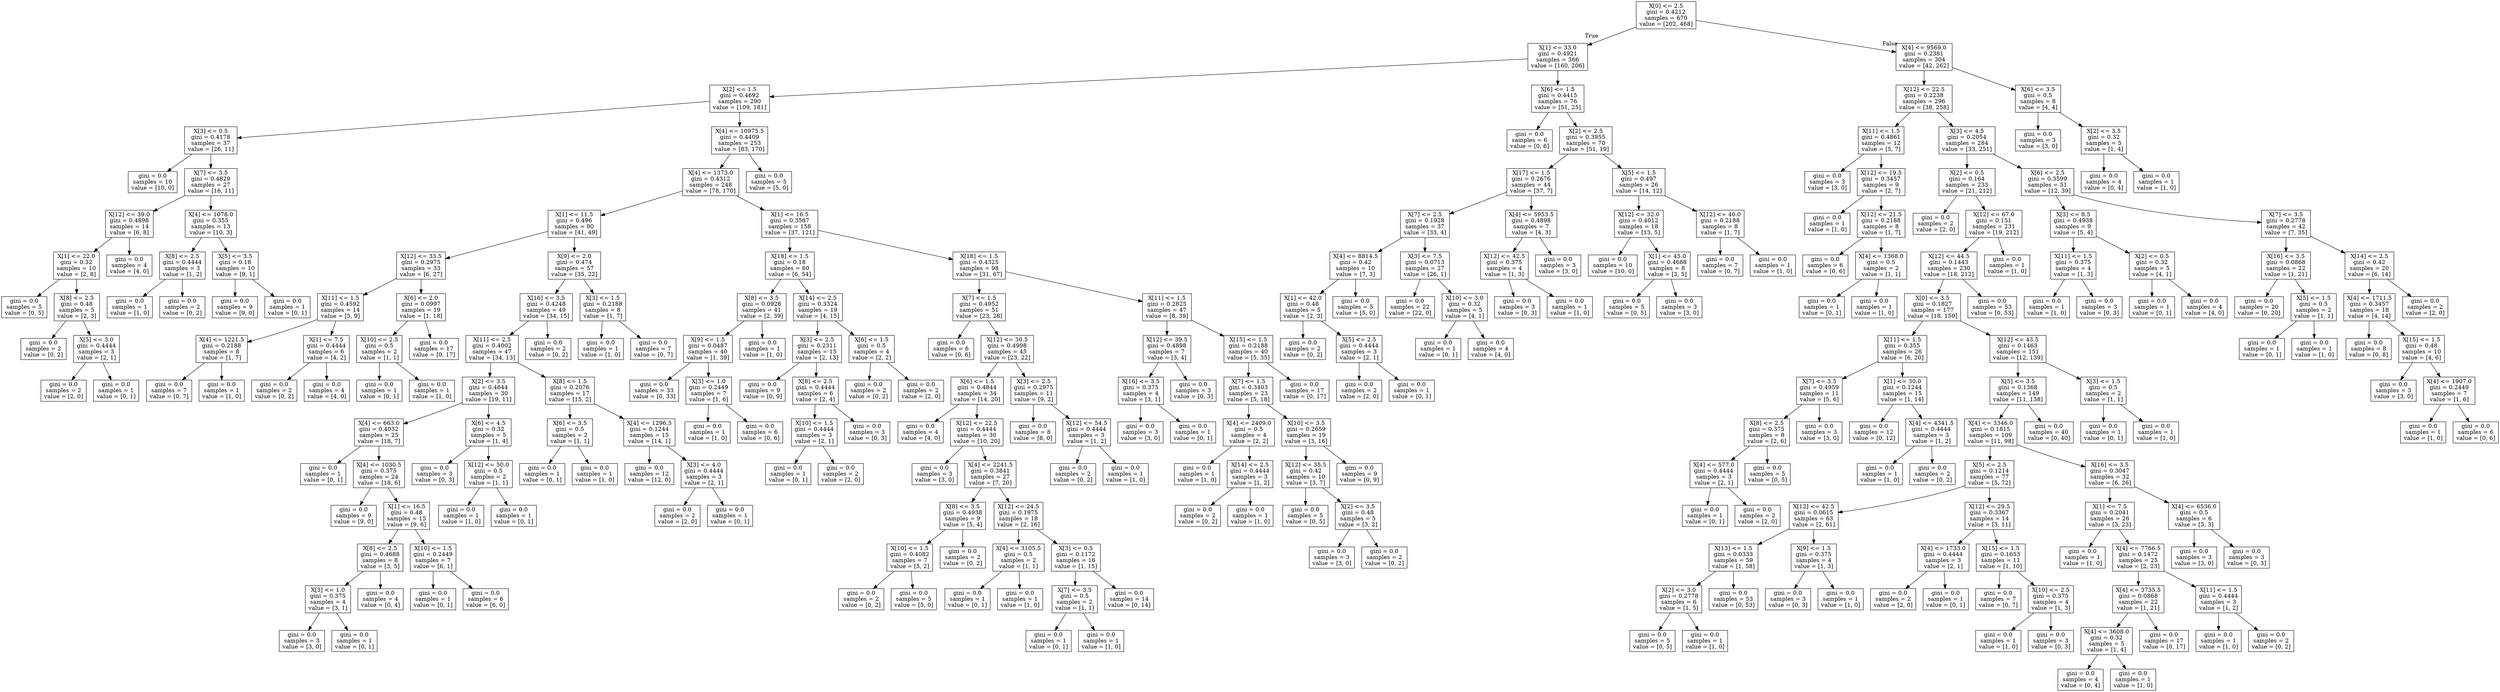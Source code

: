 digraph Tree {
node [shape=box] ;
0 [label="X[0] <= 2.5\ngini = 0.4212\nsamples = 670\nvalue = [202, 468]"] ;
1 [label="X[1] <= 33.0\ngini = 0.4921\nsamples = 366\nvalue = [160, 206]"] ;
0 -> 1 [labeldistance=2.5, labelangle=45, headlabel="True"] ;
2 [label="X[2] <= 1.5\ngini = 0.4692\nsamples = 290\nvalue = [109, 181]"] ;
1 -> 2 ;
3 [label="X[3] <= 0.5\ngini = 0.4178\nsamples = 37\nvalue = [26, 11]"] ;
2 -> 3 ;
4 [label="gini = 0.0\nsamples = 10\nvalue = [10, 0]"] ;
3 -> 4 ;
5 [label="X[7] <= 3.5\ngini = 0.4829\nsamples = 27\nvalue = [16, 11]"] ;
3 -> 5 ;
6 [label="X[12] <= 39.0\ngini = 0.4898\nsamples = 14\nvalue = [6, 8]"] ;
5 -> 6 ;
7 [label="X[1] <= 22.0\ngini = 0.32\nsamples = 10\nvalue = [2, 8]"] ;
6 -> 7 ;
8 [label="gini = 0.0\nsamples = 5\nvalue = [0, 5]"] ;
7 -> 8 ;
9 [label="X[8] <= 2.5\ngini = 0.48\nsamples = 5\nvalue = [2, 3]"] ;
7 -> 9 ;
10 [label="gini = 0.0\nsamples = 2\nvalue = [0, 2]"] ;
9 -> 10 ;
11 [label="X[5] <= 3.0\ngini = 0.4444\nsamples = 3\nvalue = [2, 1]"] ;
9 -> 11 ;
12 [label="gini = 0.0\nsamples = 2\nvalue = [2, 0]"] ;
11 -> 12 ;
13 [label="gini = 0.0\nsamples = 1\nvalue = [0, 1]"] ;
11 -> 13 ;
14 [label="gini = 0.0\nsamples = 4\nvalue = [4, 0]"] ;
6 -> 14 ;
15 [label="X[4] <= 1078.0\ngini = 0.355\nsamples = 13\nvalue = [10, 3]"] ;
5 -> 15 ;
16 [label="X[8] <= 2.5\ngini = 0.4444\nsamples = 3\nvalue = [1, 2]"] ;
15 -> 16 ;
17 [label="gini = 0.0\nsamples = 1\nvalue = [1, 0]"] ;
16 -> 17 ;
18 [label="gini = 0.0\nsamples = 2\nvalue = [0, 2]"] ;
16 -> 18 ;
19 [label="X[5] <= 3.5\ngini = 0.18\nsamples = 10\nvalue = [9, 1]"] ;
15 -> 19 ;
20 [label="gini = 0.0\nsamples = 9\nvalue = [9, 0]"] ;
19 -> 20 ;
21 [label="gini = 0.0\nsamples = 1\nvalue = [0, 1]"] ;
19 -> 21 ;
22 [label="X[4] <= 10975.5\ngini = 0.4409\nsamples = 253\nvalue = [83, 170]"] ;
2 -> 22 ;
23 [label="X[4] <= 1373.0\ngini = 0.4312\nsamples = 248\nvalue = [78, 170]"] ;
22 -> 23 ;
24 [label="X[1] <= 11.5\ngini = 0.496\nsamples = 90\nvalue = [41, 49]"] ;
23 -> 24 ;
25 [label="X[12] <= 33.5\ngini = 0.2975\nsamples = 33\nvalue = [6, 27]"] ;
24 -> 25 ;
26 [label="X[11] <= 1.5\ngini = 0.4592\nsamples = 14\nvalue = [5, 9]"] ;
25 -> 26 ;
27 [label="X[4] <= 1221.5\ngini = 0.2188\nsamples = 8\nvalue = [1, 7]"] ;
26 -> 27 ;
28 [label="gini = 0.0\nsamples = 7\nvalue = [0, 7]"] ;
27 -> 28 ;
29 [label="gini = 0.0\nsamples = 1\nvalue = [1, 0]"] ;
27 -> 29 ;
30 [label="X[1] <= 7.5\ngini = 0.4444\nsamples = 6\nvalue = [4, 2]"] ;
26 -> 30 ;
31 [label="gini = 0.0\nsamples = 2\nvalue = [0, 2]"] ;
30 -> 31 ;
32 [label="gini = 0.0\nsamples = 4\nvalue = [4, 0]"] ;
30 -> 32 ;
33 [label="X[6] <= 2.0\ngini = 0.0997\nsamples = 19\nvalue = [1, 18]"] ;
25 -> 33 ;
34 [label="X[10] <= 2.5\ngini = 0.5\nsamples = 2\nvalue = [1, 1]"] ;
33 -> 34 ;
35 [label="gini = 0.0\nsamples = 1\nvalue = [0, 1]"] ;
34 -> 35 ;
36 [label="gini = 0.0\nsamples = 1\nvalue = [1, 0]"] ;
34 -> 36 ;
37 [label="gini = 0.0\nsamples = 17\nvalue = [0, 17]"] ;
33 -> 37 ;
38 [label="X[9] <= 2.0\ngini = 0.474\nsamples = 57\nvalue = [35, 22]"] ;
24 -> 38 ;
39 [label="X[16] <= 3.5\ngini = 0.4248\nsamples = 49\nvalue = [34, 15]"] ;
38 -> 39 ;
40 [label="X[11] <= 2.5\ngini = 0.4002\nsamples = 47\nvalue = [34, 13]"] ;
39 -> 40 ;
41 [label="X[2] <= 3.5\ngini = 0.4644\nsamples = 30\nvalue = [19, 11]"] ;
40 -> 41 ;
42 [label="X[4] <= 663.0\ngini = 0.4032\nsamples = 25\nvalue = [18, 7]"] ;
41 -> 42 ;
43 [label="gini = 0.0\nsamples = 1\nvalue = [0, 1]"] ;
42 -> 43 ;
44 [label="X[4] <= 1030.5\ngini = 0.375\nsamples = 24\nvalue = [18, 6]"] ;
42 -> 44 ;
45 [label="gini = 0.0\nsamples = 9\nvalue = [9, 0]"] ;
44 -> 45 ;
46 [label="X[1] <= 16.5\ngini = 0.48\nsamples = 15\nvalue = [9, 6]"] ;
44 -> 46 ;
47 [label="X[8] <= 2.5\ngini = 0.4688\nsamples = 8\nvalue = [3, 5]"] ;
46 -> 47 ;
48 [label="X[3] <= 1.0\ngini = 0.375\nsamples = 4\nvalue = [3, 1]"] ;
47 -> 48 ;
49 [label="gini = 0.0\nsamples = 3\nvalue = [3, 0]"] ;
48 -> 49 ;
50 [label="gini = 0.0\nsamples = 1\nvalue = [0, 1]"] ;
48 -> 50 ;
51 [label="gini = 0.0\nsamples = 4\nvalue = [0, 4]"] ;
47 -> 51 ;
52 [label="X[10] <= 1.5\ngini = 0.2449\nsamples = 7\nvalue = [6, 1]"] ;
46 -> 52 ;
53 [label="gini = 0.0\nsamples = 1\nvalue = [0, 1]"] ;
52 -> 53 ;
54 [label="gini = 0.0\nsamples = 6\nvalue = [6, 0]"] ;
52 -> 54 ;
55 [label="X[6] <= 4.5\ngini = 0.32\nsamples = 5\nvalue = [1, 4]"] ;
41 -> 55 ;
56 [label="gini = 0.0\nsamples = 3\nvalue = [0, 3]"] ;
55 -> 56 ;
57 [label="X[12] <= 50.0\ngini = 0.5\nsamples = 2\nvalue = [1, 1]"] ;
55 -> 57 ;
58 [label="gini = 0.0\nsamples = 1\nvalue = [1, 0]"] ;
57 -> 58 ;
59 [label="gini = 0.0\nsamples = 1\nvalue = [0, 1]"] ;
57 -> 59 ;
60 [label="X[8] <= 1.5\ngini = 0.2076\nsamples = 17\nvalue = [15, 2]"] ;
40 -> 60 ;
61 [label="X[6] <= 3.5\ngini = 0.5\nsamples = 2\nvalue = [1, 1]"] ;
60 -> 61 ;
62 [label="gini = 0.0\nsamples = 1\nvalue = [0, 1]"] ;
61 -> 62 ;
63 [label="gini = 0.0\nsamples = 1\nvalue = [1, 0]"] ;
61 -> 63 ;
64 [label="X[4] <= 1296.5\ngini = 0.1244\nsamples = 15\nvalue = [14, 1]"] ;
60 -> 64 ;
65 [label="gini = 0.0\nsamples = 12\nvalue = [12, 0]"] ;
64 -> 65 ;
66 [label="X[3] <= 4.0\ngini = 0.4444\nsamples = 3\nvalue = [2, 1]"] ;
64 -> 66 ;
67 [label="gini = 0.0\nsamples = 2\nvalue = [2, 0]"] ;
66 -> 67 ;
68 [label="gini = 0.0\nsamples = 1\nvalue = [0, 1]"] ;
66 -> 68 ;
69 [label="gini = 0.0\nsamples = 2\nvalue = [0, 2]"] ;
39 -> 69 ;
70 [label="X[3] <= 1.5\ngini = 0.2188\nsamples = 8\nvalue = [1, 7]"] ;
38 -> 70 ;
71 [label="gini = 0.0\nsamples = 1\nvalue = [1, 0]"] ;
70 -> 71 ;
72 [label="gini = 0.0\nsamples = 7\nvalue = [0, 7]"] ;
70 -> 72 ;
73 [label="X[1] <= 16.5\ngini = 0.3587\nsamples = 158\nvalue = [37, 121]"] ;
23 -> 73 ;
74 [label="X[18] <= 1.5\ngini = 0.18\nsamples = 60\nvalue = [6, 54]"] ;
73 -> 74 ;
75 [label="X[8] <= 3.5\ngini = 0.0928\nsamples = 41\nvalue = [2, 39]"] ;
74 -> 75 ;
76 [label="X[9] <= 1.5\ngini = 0.0487\nsamples = 40\nvalue = [1, 39]"] ;
75 -> 76 ;
77 [label="gini = 0.0\nsamples = 33\nvalue = [0, 33]"] ;
76 -> 77 ;
78 [label="X[3] <= 1.0\ngini = 0.2449\nsamples = 7\nvalue = [1, 6]"] ;
76 -> 78 ;
79 [label="gini = 0.0\nsamples = 1\nvalue = [1, 0]"] ;
78 -> 79 ;
80 [label="gini = 0.0\nsamples = 6\nvalue = [0, 6]"] ;
78 -> 80 ;
81 [label="gini = 0.0\nsamples = 1\nvalue = [1, 0]"] ;
75 -> 81 ;
82 [label="X[14] <= 2.5\ngini = 0.3324\nsamples = 19\nvalue = [4, 15]"] ;
74 -> 82 ;
83 [label="X[3] <= 2.5\ngini = 0.2311\nsamples = 15\nvalue = [2, 13]"] ;
82 -> 83 ;
84 [label="gini = 0.0\nsamples = 9\nvalue = [0, 9]"] ;
83 -> 84 ;
85 [label="X[8] <= 2.5\ngini = 0.4444\nsamples = 6\nvalue = [2, 4]"] ;
83 -> 85 ;
86 [label="X[10] <= 1.5\ngini = 0.4444\nsamples = 3\nvalue = [2, 1]"] ;
85 -> 86 ;
87 [label="gini = 0.0\nsamples = 1\nvalue = [0, 1]"] ;
86 -> 87 ;
88 [label="gini = 0.0\nsamples = 2\nvalue = [2, 0]"] ;
86 -> 88 ;
89 [label="gini = 0.0\nsamples = 3\nvalue = [0, 3]"] ;
85 -> 89 ;
90 [label="X[6] <= 1.5\ngini = 0.5\nsamples = 4\nvalue = [2, 2]"] ;
82 -> 90 ;
91 [label="gini = 0.0\nsamples = 2\nvalue = [0, 2]"] ;
90 -> 91 ;
92 [label="gini = 0.0\nsamples = 2\nvalue = [2, 0]"] ;
90 -> 92 ;
93 [label="X[18] <= 1.5\ngini = 0.4325\nsamples = 98\nvalue = [31, 67]"] ;
73 -> 93 ;
94 [label="X[7] <= 1.5\ngini = 0.4952\nsamples = 51\nvalue = [23, 28]"] ;
93 -> 94 ;
95 [label="gini = 0.0\nsamples = 6\nvalue = [0, 6]"] ;
94 -> 95 ;
96 [label="X[12] <= 30.5\ngini = 0.4998\nsamples = 45\nvalue = [23, 22]"] ;
94 -> 96 ;
97 [label="X[6] <= 1.5\ngini = 0.4844\nsamples = 34\nvalue = [14, 20]"] ;
96 -> 97 ;
98 [label="gini = 0.0\nsamples = 4\nvalue = [4, 0]"] ;
97 -> 98 ;
99 [label="X[12] <= 22.5\ngini = 0.4444\nsamples = 30\nvalue = [10, 20]"] ;
97 -> 99 ;
100 [label="gini = 0.0\nsamples = 3\nvalue = [3, 0]"] ;
99 -> 100 ;
101 [label="X[4] <= 2241.5\ngini = 0.3841\nsamples = 27\nvalue = [7, 20]"] ;
99 -> 101 ;
102 [label="X[8] <= 3.5\ngini = 0.4938\nsamples = 9\nvalue = [5, 4]"] ;
101 -> 102 ;
103 [label="X[10] <= 1.5\ngini = 0.4082\nsamples = 7\nvalue = [5, 2]"] ;
102 -> 103 ;
104 [label="gini = 0.0\nsamples = 2\nvalue = [0, 2]"] ;
103 -> 104 ;
105 [label="gini = 0.0\nsamples = 5\nvalue = [5, 0]"] ;
103 -> 105 ;
106 [label="gini = 0.0\nsamples = 2\nvalue = [0, 2]"] ;
102 -> 106 ;
107 [label="X[12] <= 24.5\ngini = 0.1975\nsamples = 18\nvalue = [2, 16]"] ;
101 -> 107 ;
108 [label="X[4] <= 3105.5\ngini = 0.5\nsamples = 2\nvalue = [1, 1]"] ;
107 -> 108 ;
109 [label="gini = 0.0\nsamples = 1\nvalue = [0, 1]"] ;
108 -> 109 ;
110 [label="gini = 0.0\nsamples = 1\nvalue = [1, 0]"] ;
108 -> 110 ;
111 [label="X[3] <= 0.5\ngini = 0.1172\nsamples = 16\nvalue = [1, 15]"] ;
107 -> 111 ;
112 [label="X[7] <= 3.5\ngini = 0.5\nsamples = 2\nvalue = [1, 1]"] ;
111 -> 112 ;
113 [label="gini = 0.0\nsamples = 1\nvalue = [0, 1]"] ;
112 -> 113 ;
114 [label="gini = 0.0\nsamples = 1\nvalue = [1, 0]"] ;
112 -> 114 ;
115 [label="gini = 0.0\nsamples = 14\nvalue = [0, 14]"] ;
111 -> 115 ;
116 [label="X[3] <= 2.5\ngini = 0.2975\nsamples = 11\nvalue = [9, 2]"] ;
96 -> 116 ;
117 [label="gini = 0.0\nsamples = 8\nvalue = [8, 0]"] ;
116 -> 117 ;
118 [label="X[12] <= 54.5\ngini = 0.4444\nsamples = 3\nvalue = [1, 2]"] ;
116 -> 118 ;
119 [label="gini = 0.0\nsamples = 2\nvalue = [0, 2]"] ;
118 -> 119 ;
120 [label="gini = 0.0\nsamples = 1\nvalue = [1, 0]"] ;
118 -> 120 ;
121 [label="X[11] <= 1.5\ngini = 0.2825\nsamples = 47\nvalue = [8, 39]"] ;
93 -> 121 ;
122 [label="X[12] <= 39.5\ngini = 0.4898\nsamples = 7\nvalue = [3, 4]"] ;
121 -> 122 ;
123 [label="X[16] <= 3.5\ngini = 0.375\nsamples = 4\nvalue = [3, 1]"] ;
122 -> 123 ;
124 [label="gini = 0.0\nsamples = 3\nvalue = [3, 0]"] ;
123 -> 124 ;
125 [label="gini = 0.0\nsamples = 1\nvalue = [0, 1]"] ;
123 -> 125 ;
126 [label="gini = 0.0\nsamples = 3\nvalue = [0, 3]"] ;
122 -> 126 ;
127 [label="X[15] <= 1.5\ngini = 0.2188\nsamples = 40\nvalue = [5, 35]"] ;
121 -> 127 ;
128 [label="X[7] <= 1.5\ngini = 0.3403\nsamples = 23\nvalue = [5, 18]"] ;
127 -> 128 ;
129 [label="X[4] <= 2409.0\ngini = 0.5\nsamples = 4\nvalue = [2, 2]"] ;
128 -> 129 ;
130 [label="gini = 0.0\nsamples = 1\nvalue = [1, 0]"] ;
129 -> 130 ;
131 [label="X[14] <= 2.5\ngini = 0.4444\nsamples = 3\nvalue = [1, 2]"] ;
129 -> 131 ;
132 [label="gini = 0.0\nsamples = 2\nvalue = [0, 2]"] ;
131 -> 132 ;
133 [label="gini = 0.0\nsamples = 1\nvalue = [1, 0]"] ;
131 -> 133 ;
134 [label="X[10] <= 3.5\ngini = 0.2659\nsamples = 19\nvalue = [3, 16]"] ;
128 -> 134 ;
135 [label="X[12] <= 35.5\ngini = 0.42\nsamples = 10\nvalue = [3, 7]"] ;
134 -> 135 ;
136 [label="gini = 0.0\nsamples = 5\nvalue = [0, 5]"] ;
135 -> 136 ;
137 [label="X[2] <= 3.5\ngini = 0.48\nsamples = 5\nvalue = [3, 2]"] ;
135 -> 137 ;
138 [label="gini = 0.0\nsamples = 3\nvalue = [3, 0]"] ;
137 -> 138 ;
139 [label="gini = 0.0\nsamples = 2\nvalue = [0, 2]"] ;
137 -> 139 ;
140 [label="gini = 0.0\nsamples = 9\nvalue = [0, 9]"] ;
134 -> 140 ;
141 [label="gini = 0.0\nsamples = 17\nvalue = [0, 17]"] ;
127 -> 141 ;
142 [label="gini = 0.0\nsamples = 5\nvalue = [5, 0]"] ;
22 -> 142 ;
143 [label="X[6] <= 1.5\ngini = 0.4415\nsamples = 76\nvalue = [51, 25]"] ;
1 -> 143 ;
144 [label="gini = 0.0\nsamples = 6\nvalue = [0, 6]"] ;
143 -> 144 ;
145 [label="X[2] <= 2.5\ngini = 0.3955\nsamples = 70\nvalue = [51, 19]"] ;
143 -> 145 ;
146 [label="X[17] <= 1.5\ngini = 0.2676\nsamples = 44\nvalue = [37, 7]"] ;
145 -> 146 ;
147 [label="X[7] <= 2.5\ngini = 0.1928\nsamples = 37\nvalue = [33, 4]"] ;
146 -> 147 ;
148 [label="X[4] <= 8814.5\ngini = 0.42\nsamples = 10\nvalue = [7, 3]"] ;
147 -> 148 ;
149 [label="X[1] <= 42.0\ngini = 0.48\nsamples = 5\nvalue = [2, 3]"] ;
148 -> 149 ;
150 [label="gini = 0.0\nsamples = 2\nvalue = [0, 2]"] ;
149 -> 150 ;
151 [label="X[5] <= 2.5\ngini = 0.4444\nsamples = 3\nvalue = [2, 1]"] ;
149 -> 151 ;
152 [label="gini = 0.0\nsamples = 2\nvalue = [2, 0]"] ;
151 -> 152 ;
153 [label="gini = 0.0\nsamples = 1\nvalue = [0, 1]"] ;
151 -> 153 ;
154 [label="gini = 0.0\nsamples = 5\nvalue = [5, 0]"] ;
148 -> 154 ;
155 [label="X[3] <= 7.5\ngini = 0.0713\nsamples = 27\nvalue = [26, 1]"] ;
147 -> 155 ;
156 [label="gini = 0.0\nsamples = 22\nvalue = [22, 0]"] ;
155 -> 156 ;
157 [label="X[10] <= 3.0\ngini = 0.32\nsamples = 5\nvalue = [4, 1]"] ;
155 -> 157 ;
158 [label="gini = 0.0\nsamples = 1\nvalue = [0, 1]"] ;
157 -> 158 ;
159 [label="gini = 0.0\nsamples = 4\nvalue = [4, 0]"] ;
157 -> 159 ;
160 [label="X[4] <= 5953.5\ngini = 0.4898\nsamples = 7\nvalue = [4, 3]"] ;
146 -> 160 ;
161 [label="X[12] <= 42.5\ngini = 0.375\nsamples = 4\nvalue = [1, 3]"] ;
160 -> 161 ;
162 [label="gini = 0.0\nsamples = 3\nvalue = [0, 3]"] ;
161 -> 162 ;
163 [label="gini = 0.0\nsamples = 1\nvalue = [1, 0]"] ;
161 -> 163 ;
164 [label="gini = 0.0\nsamples = 3\nvalue = [3, 0]"] ;
160 -> 164 ;
165 [label="X[5] <= 1.5\ngini = 0.497\nsamples = 26\nvalue = [14, 12]"] ;
145 -> 165 ;
166 [label="X[12] <= 32.0\ngini = 0.4012\nsamples = 18\nvalue = [13, 5]"] ;
165 -> 166 ;
167 [label="gini = 0.0\nsamples = 10\nvalue = [10, 0]"] ;
166 -> 167 ;
168 [label="X[1] <= 45.0\ngini = 0.4688\nsamples = 8\nvalue = [3, 5]"] ;
166 -> 168 ;
169 [label="gini = 0.0\nsamples = 5\nvalue = [0, 5]"] ;
168 -> 169 ;
170 [label="gini = 0.0\nsamples = 3\nvalue = [3, 0]"] ;
168 -> 170 ;
171 [label="X[12] <= 40.0\ngini = 0.2188\nsamples = 8\nvalue = [1, 7]"] ;
165 -> 171 ;
172 [label="gini = 0.0\nsamples = 7\nvalue = [0, 7]"] ;
171 -> 172 ;
173 [label="gini = 0.0\nsamples = 1\nvalue = [1, 0]"] ;
171 -> 173 ;
174 [label="X[4] <= 9569.0\ngini = 0.2381\nsamples = 304\nvalue = [42, 262]"] ;
0 -> 174 [labeldistance=2.5, labelangle=-45, headlabel="False"] ;
175 [label="X[12] <= 22.5\ngini = 0.2238\nsamples = 296\nvalue = [38, 258]"] ;
174 -> 175 ;
176 [label="X[11] <= 1.5\ngini = 0.4861\nsamples = 12\nvalue = [5, 7]"] ;
175 -> 176 ;
177 [label="gini = 0.0\nsamples = 3\nvalue = [3, 0]"] ;
176 -> 177 ;
178 [label="X[12] <= 19.5\ngini = 0.3457\nsamples = 9\nvalue = [2, 7]"] ;
176 -> 178 ;
179 [label="gini = 0.0\nsamples = 1\nvalue = [1, 0]"] ;
178 -> 179 ;
180 [label="X[12] <= 21.5\ngini = 0.2188\nsamples = 8\nvalue = [1, 7]"] ;
178 -> 180 ;
181 [label="gini = 0.0\nsamples = 6\nvalue = [0, 6]"] ;
180 -> 181 ;
182 [label="X[4] <= 1368.0\ngini = 0.5\nsamples = 2\nvalue = [1, 1]"] ;
180 -> 182 ;
183 [label="gini = 0.0\nsamples = 1\nvalue = [0, 1]"] ;
182 -> 183 ;
184 [label="gini = 0.0\nsamples = 1\nvalue = [1, 0]"] ;
182 -> 184 ;
185 [label="X[3] <= 4.5\ngini = 0.2054\nsamples = 284\nvalue = [33, 251]"] ;
175 -> 185 ;
186 [label="X[2] <= 0.5\ngini = 0.164\nsamples = 233\nvalue = [21, 212]"] ;
185 -> 186 ;
187 [label="gini = 0.0\nsamples = 2\nvalue = [2, 0]"] ;
186 -> 187 ;
188 [label="X[12] <= 67.0\ngini = 0.151\nsamples = 231\nvalue = [19, 212]"] ;
186 -> 188 ;
189 [label="X[12] <= 44.5\ngini = 0.1443\nsamples = 230\nvalue = [18, 212]"] ;
188 -> 189 ;
190 [label="X[0] <= 3.5\ngini = 0.1827\nsamples = 177\nvalue = [18, 159]"] ;
189 -> 190 ;
191 [label="X[11] <= 1.5\ngini = 0.355\nsamples = 26\nvalue = [6, 20]"] ;
190 -> 191 ;
192 [label="X[7] <= 3.5\ngini = 0.4959\nsamples = 11\nvalue = [5, 6]"] ;
191 -> 192 ;
193 [label="X[8] <= 2.5\ngini = 0.375\nsamples = 8\nvalue = [2, 6]"] ;
192 -> 193 ;
194 [label="X[4] <= 577.0\ngini = 0.4444\nsamples = 3\nvalue = [2, 1]"] ;
193 -> 194 ;
195 [label="gini = 0.0\nsamples = 1\nvalue = [0, 1]"] ;
194 -> 195 ;
196 [label="gini = 0.0\nsamples = 2\nvalue = [2, 0]"] ;
194 -> 196 ;
197 [label="gini = 0.0\nsamples = 5\nvalue = [0, 5]"] ;
193 -> 197 ;
198 [label="gini = 0.0\nsamples = 3\nvalue = [3, 0]"] ;
192 -> 198 ;
199 [label="X[1] <= 30.0\ngini = 0.1244\nsamples = 15\nvalue = [1, 14]"] ;
191 -> 199 ;
200 [label="gini = 0.0\nsamples = 12\nvalue = [0, 12]"] ;
199 -> 200 ;
201 [label="X[4] <= 4341.5\ngini = 0.4444\nsamples = 3\nvalue = [1, 2]"] ;
199 -> 201 ;
202 [label="gini = 0.0\nsamples = 1\nvalue = [1, 0]"] ;
201 -> 202 ;
203 [label="gini = 0.0\nsamples = 2\nvalue = [0, 2]"] ;
201 -> 203 ;
204 [label="X[12] <= 43.5\ngini = 0.1463\nsamples = 151\nvalue = [12, 139]"] ;
190 -> 204 ;
205 [label="X[5] <= 3.5\ngini = 0.1368\nsamples = 149\nvalue = [11, 138]"] ;
204 -> 205 ;
206 [label="X[4] <= 3346.0\ngini = 0.1815\nsamples = 109\nvalue = [11, 98]"] ;
205 -> 206 ;
207 [label="X[5] <= 2.5\ngini = 0.1214\nsamples = 77\nvalue = [5, 72]"] ;
206 -> 207 ;
208 [label="X[12] <= 42.5\ngini = 0.0615\nsamples = 63\nvalue = [2, 61]"] ;
207 -> 208 ;
209 [label="X[13] <= 1.5\ngini = 0.0333\nsamples = 59\nvalue = [1, 58]"] ;
208 -> 209 ;
210 [label="X[2] <= 3.0\ngini = 0.2778\nsamples = 6\nvalue = [1, 5]"] ;
209 -> 210 ;
211 [label="gini = 0.0\nsamples = 5\nvalue = [0, 5]"] ;
210 -> 211 ;
212 [label="gini = 0.0\nsamples = 1\nvalue = [1, 0]"] ;
210 -> 212 ;
213 [label="gini = 0.0\nsamples = 53\nvalue = [0, 53]"] ;
209 -> 213 ;
214 [label="X[9] <= 1.5\ngini = 0.375\nsamples = 4\nvalue = [1, 3]"] ;
208 -> 214 ;
215 [label="gini = 0.0\nsamples = 3\nvalue = [0, 3]"] ;
214 -> 215 ;
216 [label="gini = 0.0\nsamples = 1\nvalue = [1, 0]"] ;
214 -> 216 ;
217 [label="X[12] <= 29.5\ngini = 0.3367\nsamples = 14\nvalue = [3, 11]"] ;
207 -> 217 ;
218 [label="X[4] <= 1733.0\ngini = 0.4444\nsamples = 3\nvalue = [2, 1]"] ;
217 -> 218 ;
219 [label="gini = 0.0\nsamples = 2\nvalue = [2, 0]"] ;
218 -> 219 ;
220 [label="gini = 0.0\nsamples = 1\nvalue = [0, 1]"] ;
218 -> 220 ;
221 [label="X[15] <= 1.5\ngini = 0.1653\nsamples = 11\nvalue = [1, 10]"] ;
217 -> 221 ;
222 [label="gini = 0.0\nsamples = 7\nvalue = [0, 7]"] ;
221 -> 222 ;
223 [label="X[10] <= 2.5\ngini = 0.375\nsamples = 4\nvalue = [1, 3]"] ;
221 -> 223 ;
224 [label="gini = 0.0\nsamples = 1\nvalue = [1, 0]"] ;
223 -> 224 ;
225 [label="gini = 0.0\nsamples = 3\nvalue = [0, 3]"] ;
223 -> 225 ;
226 [label="X[16] <= 3.5\ngini = 0.3047\nsamples = 32\nvalue = [6, 26]"] ;
206 -> 226 ;
227 [label="X[1] <= 7.5\ngini = 0.2041\nsamples = 26\nvalue = [3, 23]"] ;
226 -> 227 ;
228 [label="gini = 0.0\nsamples = 1\nvalue = [1, 0]"] ;
227 -> 228 ;
229 [label="X[4] <= 7766.5\ngini = 0.1472\nsamples = 25\nvalue = [2, 23]"] ;
227 -> 229 ;
230 [label="X[4] <= 3735.5\ngini = 0.0868\nsamples = 22\nvalue = [1, 21]"] ;
229 -> 230 ;
231 [label="X[4] <= 3608.0\ngini = 0.32\nsamples = 5\nvalue = [1, 4]"] ;
230 -> 231 ;
232 [label="gini = 0.0\nsamples = 4\nvalue = [0, 4]"] ;
231 -> 232 ;
233 [label="gini = 0.0\nsamples = 1\nvalue = [1, 0]"] ;
231 -> 233 ;
234 [label="gini = 0.0\nsamples = 17\nvalue = [0, 17]"] ;
230 -> 234 ;
235 [label="X[11] <= 1.5\ngini = 0.4444\nsamples = 3\nvalue = [1, 2]"] ;
229 -> 235 ;
236 [label="gini = 0.0\nsamples = 1\nvalue = [1, 0]"] ;
235 -> 236 ;
237 [label="gini = 0.0\nsamples = 2\nvalue = [0, 2]"] ;
235 -> 237 ;
238 [label="X[4] <= 6536.0\ngini = 0.5\nsamples = 6\nvalue = [3, 3]"] ;
226 -> 238 ;
239 [label="gini = 0.0\nsamples = 3\nvalue = [3, 0]"] ;
238 -> 239 ;
240 [label="gini = 0.0\nsamples = 3\nvalue = [0, 3]"] ;
238 -> 240 ;
241 [label="gini = 0.0\nsamples = 40\nvalue = [0, 40]"] ;
205 -> 241 ;
242 [label="X[3] <= 1.5\ngini = 0.5\nsamples = 2\nvalue = [1, 1]"] ;
204 -> 242 ;
243 [label="gini = 0.0\nsamples = 1\nvalue = [0, 1]"] ;
242 -> 243 ;
244 [label="gini = 0.0\nsamples = 1\nvalue = [1, 0]"] ;
242 -> 244 ;
245 [label="gini = 0.0\nsamples = 53\nvalue = [0, 53]"] ;
189 -> 245 ;
246 [label="gini = 0.0\nsamples = 1\nvalue = [1, 0]"] ;
188 -> 246 ;
247 [label="X[6] <= 2.5\ngini = 0.3599\nsamples = 51\nvalue = [12, 39]"] ;
185 -> 247 ;
248 [label="X[3] <= 8.5\ngini = 0.4938\nsamples = 9\nvalue = [5, 4]"] ;
247 -> 248 ;
249 [label="X[11] <= 1.5\ngini = 0.375\nsamples = 4\nvalue = [1, 3]"] ;
248 -> 249 ;
250 [label="gini = 0.0\nsamples = 1\nvalue = [1, 0]"] ;
249 -> 250 ;
251 [label="gini = 0.0\nsamples = 3\nvalue = [0, 3]"] ;
249 -> 251 ;
252 [label="X[2] <= 0.5\ngini = 0.32\nsamples = 5\nvalue = [4, 1]"] ;
248 -> 252 ;
253 [label="gini = 0.0\nsamples = 1\nvalue = [0, 1]"] ;
252 -> 253 ;
254 [label="gini = 0.0\nsamples = 4\nvalue = [4, 0]"] ;
252 -> 254 ;
255 [label="X[7] <= 3.5\ngini = 0.2778\nsamples = 42\nvalue = [7, 35]"] ;
247 -> 255 ;
256 [label="X[16] <= 3.5\ngini = 0.0868\nsamples = 22\nvalue = [1, 21]"] ;
255 -> 256 ;
257 [label="gini = 0.0\nsamples = 20\nvalue = [0, 20]"] ;
256 -> 257 ;
258 [label="X[5] <= 1.5\ngini = 0.5\nsamples = 2\nvalue = [1, 1]"] ;
256 -> 258 ;
259 [label="gini = 0.0\nsamples = 1\nvalue = [0, 1]"] ;
258 -> 259 ;
260 [label="gini = 0.0\nsamples = 1\nvalue = [1, 0]"] ;
258 -> 260 ;
261 [label="X[14] <= 2.5\ngini = 0.42\nsamples = 20\nvalue = [6, 14]"] ;
255 -> 261 ;
262 [label="X[4] <= 1711.5\ngini = 0.3457\nsamples = 18\nvalue = [4, 14]"] ;
261 -> 262 ;
263 [label="gini = 0.0\nsamples = 8\nvalue = [0, 8]"] ;
262 -> 263 ;
264 [label="X[15] <= 1.5\ngini = 0.48\nsamples = 10\nvalue = [4, 6]"] ;
262 -> 264 ;
265 [label="gini = 0.0\nsamples = 3\nvalue = [3, 0]"] ;
264 -> 265 ;
266 [label="X[4] <= 1907.0\ngini = 0.2449\nsamples = 7\nvalue = [1, 6]"] ;
264 -> 266 ;
267 [label="gini = 0.0\nsamples = 1\nvalue = [1, 0]"] ;
266 -> 267 ;
268 [label="gini = 0.0\nsamples = 6\nvalue = [0, 6]"] ;
266 -> 268 ;
269 [label="gini = 0.0\nsamples = 2\nvalue = [2, 0]"] ;
261 -> 269 ;
270 [label="X[6] <= 3.5\ngini = 0.5\nsamples = 8\nvalue = [4, 4]"] ;
174 -> 270 ;
271 [label="gini = 0.0\nsamples = 3\nvalue = [3, 0]"] ;
270 -> 271 ;
272 [label="X[2] <= 3.5\ngini = 0.32\nsamples = 5\nvalue = [1, 4]"] ;
270 -> 272 ;
273 [label="gini = 0.0\nsamples = 4\nvalue = [0, 4]"] ;
272 -> 273 ;
274 [label="gini = 0.0\nsamples = 1\nvalue = [1, 0]"] ;
272 -> 274 ;
}